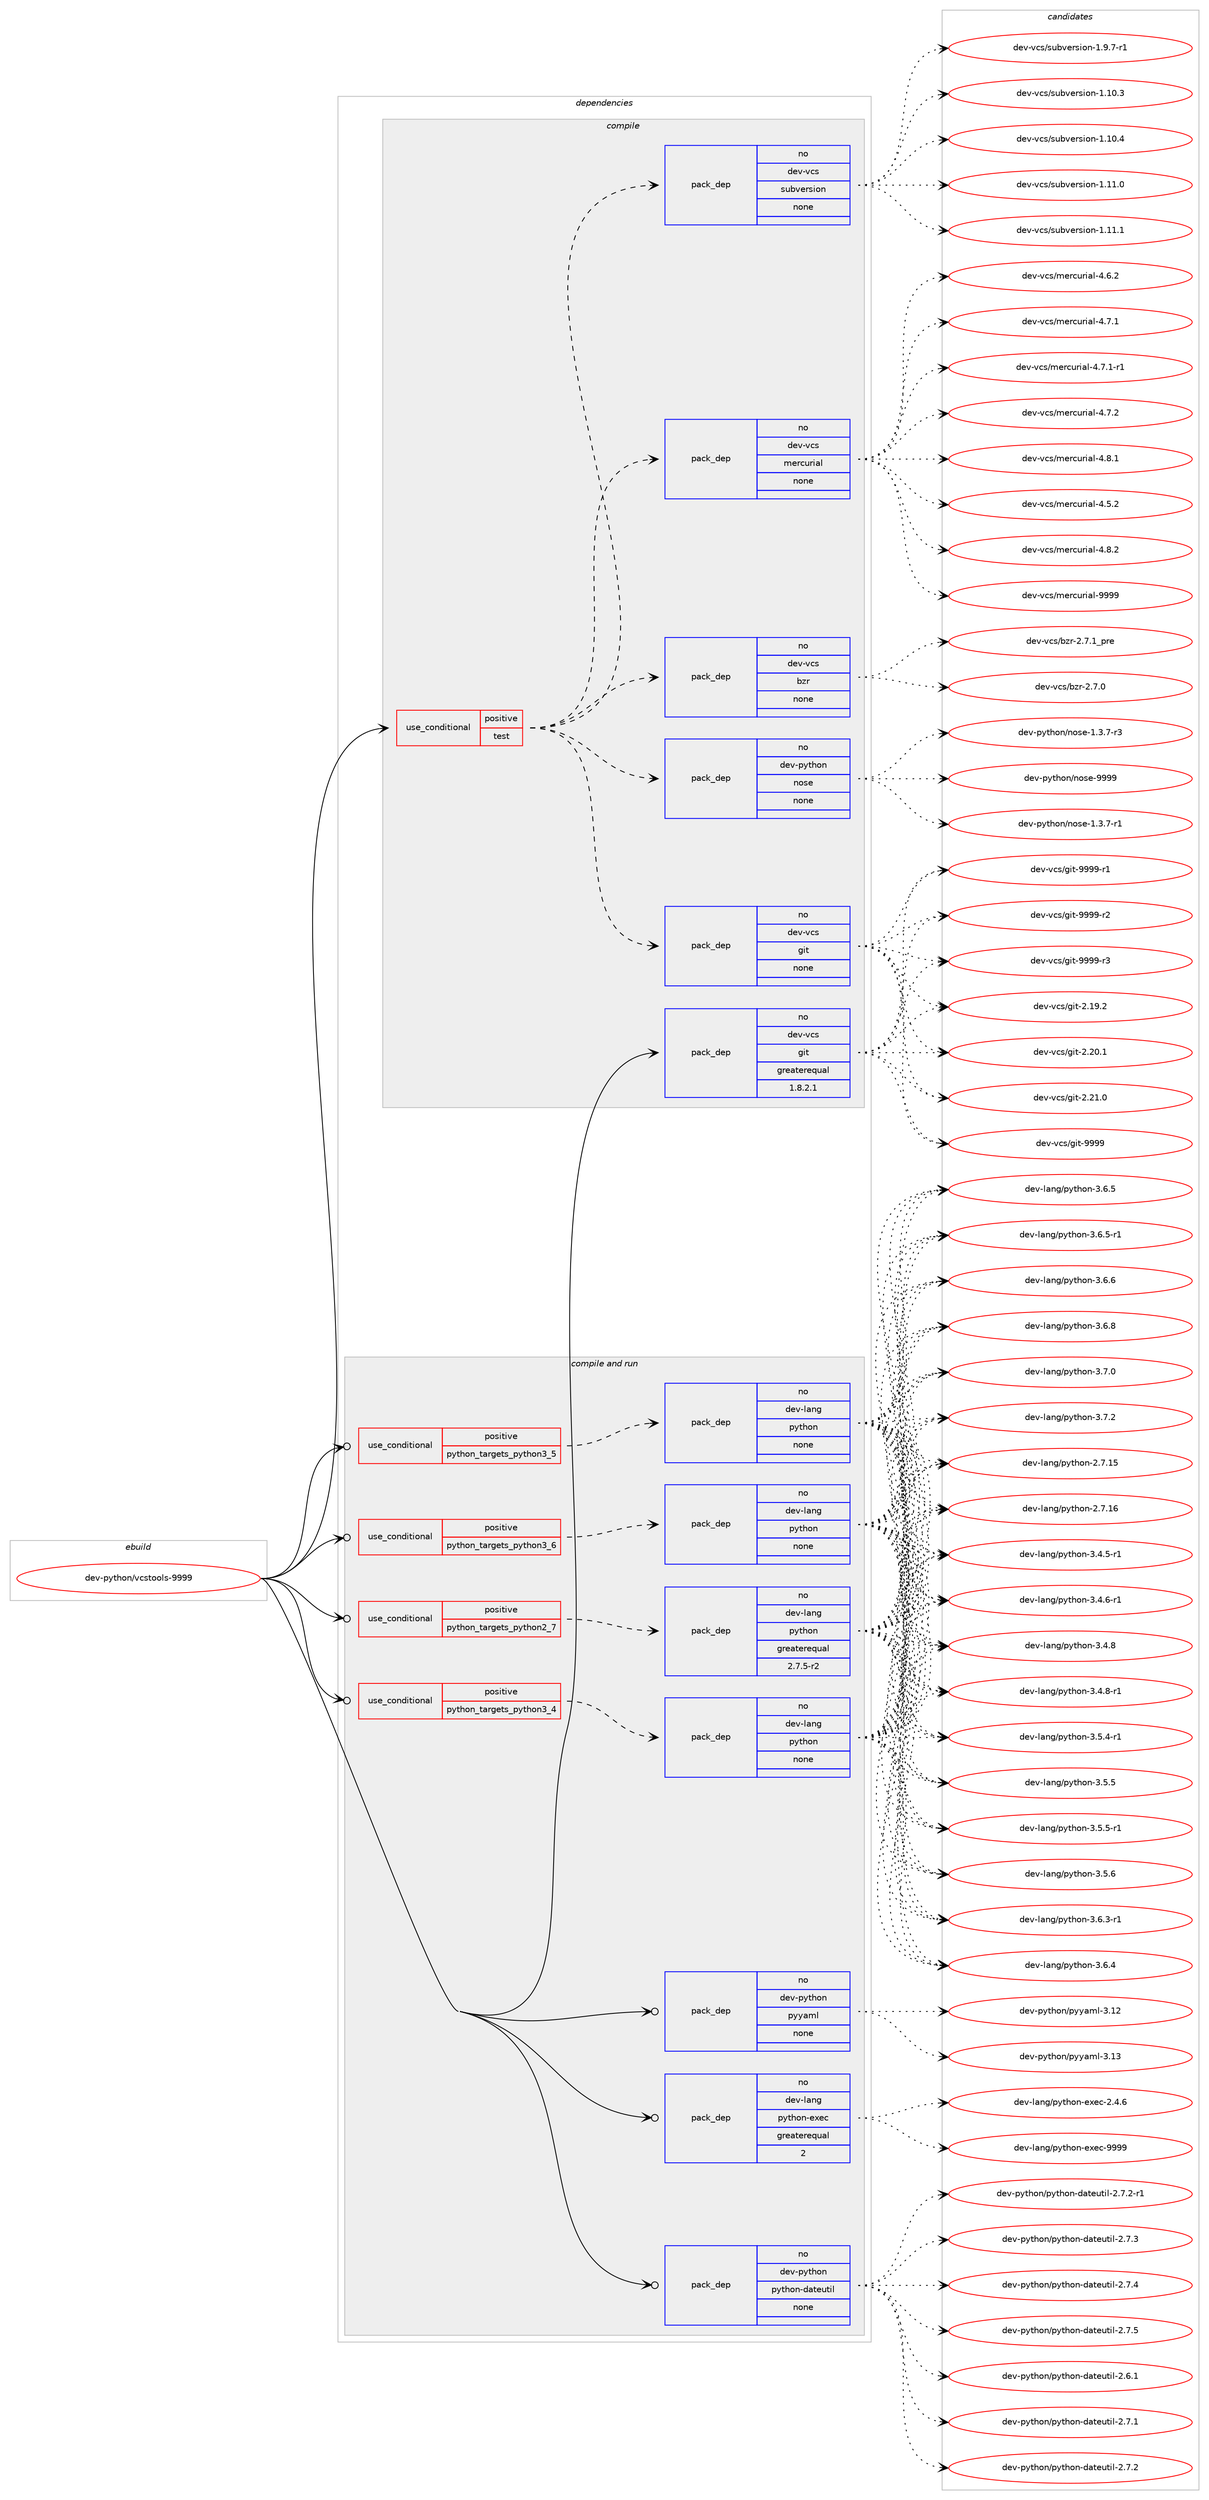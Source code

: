 digraph prolog {

# *************
# Graph options
# *************

newrank=true;
concentrate=true;
compound=true;
graph [rankdir=LR,fontname=Helvetica,fontsize=10,ranksep=1.5];#, ranksep=2.5, nodesep=0.2];
edge  [arrowhead=vee];
node  [fontname=Helvetica,fontsize=10];

# **********
# The ebuild
# **********

subgraph cluster_leftcol {
color=gray;
rank=same;
label=<<i>ebuild</i>>;
id [label="dev-python/vcstools-9999", color=red, width=4, href="../dev-python/vcstools-9999.svg"];
}

# ****************
# The dependencies
# ****************

subgraph cluster_midcol {
color=gray;
label=<<i>dependencies</i>>;
subgraph cluster_compile {
fillcolor="#eeeeee";
style=filled;
label=<<i>compile</i>>;
subgraph cond386421 {
dependency1446800 [label=<<TABLE BORDER="0" CELLBORDER="1" CELLSPACING="0" CELLPADDING="4"><TR><TD ROWSPAN="3" CELLPADDING="10">use_conditional</TD></TR><TR><TD>positive</TD></TR><TR><TD>test</TD></TR></TABLE>>, shape=none, color=red];
subgraph pack1037010 {
dependency1446801 [label=<<TABLE BORDER="0" CELLBORDER="1" CELLSPACING="0" CELLPADDING="4" WIDTH="220"><TR><TD ROWSPAN="6" CELLPADDING="30">pack_dep</TD></TR><TR><TD WIDTH="110">no</TD></TR><TR><TD>dev-python</TD></TR><TR><TD>nose</TD></TR><TR><TD>none</TD></TR><TR><TD></TD></TR></TABLE>>, shape=none, color=blue];
}
dependency1446800:e -> dependency1446801:w [weight=20,style="dashed",arrowhead="vee"];
subgraph pack1037011 {
dependency1446802 [label=<<TABLE BORDER="0" CELLBORDER="1" CELLSPACING="0" CELLPADDING="4" WIDTH="220"><TR><TD ROWSPAN="6" CELLPADDING="30">pack_dep</TD></TR><TR><TD WIDTH="110">no</TD></TR><TR><TD>dev-vcs</TD></TR><TR><TD>git</TD></TR><TR><TD>none</TD></TR><TR><TD></TD></TR></TABLE>>, shape=none, color=blue];
}
dependency1446800:e -> dependency1446802:w [weight=20,style="dashed",arrowhead="vee"];
subgraph pack1037012 {
dependency1446803 [label=<<TABLE BORDER="0" CELLBORDER="1" CELLSPACING="0" CELLPADDING="4" WIDTH="220"><TR><TD ROWSPAN="6" CELLPADDING="30">pack_dep</TD></TR><TR><TD WIDTH="110">no</TD></TR><TR><TD>dev-vcs</TD></TR><TR><TD>bzr</TD></TR><TR><TD>none</TD></TR><TR><TD></TD></TR></TABLE>>, shape=none, color=blue];
}
dependency1446800:e -> dependency1446803:w [weight=20,style="dashed",arrowhead="vee"];
subgraph pack1037013 {
dependency1446804 [label=<<TABLE BORDER="0" CELLBORDER="1" CELLSPACING="0" CELLPADDING="4" WIDTH="220"><TR><TD ROWSPAN="6" CELLPADDING="30">pack_dep</TD></TR><TR><TD WIDTH="110">no</TD></TR><TR><TD>dev-vcs</TD></TR><TR><TD>mercurial</TD></TR><TR><TD>none</TD></TR><TR><TD></TD></TR></TABLE>>, shape=none, color=blue];
}
dependency1446800:e -> dependency1446804:w [weight=20,style="dashed",arrowhead="vee"];
subgraph pack1037014 {
dependency1446805 [label=<<TABLE BORDER="0" CELLBORDER="1" CELLSPACING="0" CELLPADDING="4" WIDTH="220"><TR><TD ROWSPAN="6" CELLPADDING="30">pack_dep</TD></TR><TR><TD WIDTH="110">no</TD></TR><TR><TD>dev-vcs</TD></TR><TR><TD>subversion</TD></TR><TR><TD>none</TD></TR><TR><TD></TD></TR></TABLE>>, shape=none, color=blue];
}
dependency1446800:e -> dependency1446805:w [weight=20,style="dashed",arrowhead="vee"];
}
id:e -> dependency1446800:w [weight=20,style="solid",arrowhead="vee"];
subgraph pack1037015 {
dependency1446806 [label=<<TABLE BORDER="0" CELLBORDER="1" CELLSPACING="0" CELLPADDING="4" WIDTH="220"><TR><TD ROWSPAN="6" CELLPADDING="30">pack_dep</TD></TR><TR><TD WIDTH="110">no</TD></TR><TR><TD>dev-vcs</TD></TR><TR><TD>git</TD></TR><TR><TD>greaterequal</TD></TR><TR><TD>1.8.2.1</TD></TR></TABLE>>, shape=none, color=blue];
}
id:e -> dependency1446806:w [weight=20,style="solid",arrowhead="vee"];
}
subgraph cluster_compileandrun {
fillcolor="#eeeeee";
style=filled;
label=<<i>compile and run</i>>;
subgraph cond386422 {
dependency1446807 [label=<<TABLE BORDER="0" CELLBORDER="1" CELLSPACING="0" CELLPADDING="4"><TR><TD ROWSPAN="3" CELLPADDING="10">use_conditional</TD></TR><TR><TD>positive</TD></TR><TR><TD>python_targets_python2_7</TD></TR></TABLE>>, shape=none, color=red];
subgraph pack1037016 {
dependency1446808 [label=<<TABLE BORDER="0" CELLBORDER="1" CELLSPACING="0" CELLPADDING="4" WIDTH="220"><TR><TD ROWSPAN="6" CELLPADDING="30">pack_dep</TD></TR><TR><TD WIDTH="110">no</TD></TR><TR><TD>dev-lang</TD></TR><TR><TD>python</TD></TR><TR><TD>greaterequal</TD></TR><TR><TD>2.7.5-r2</TD></TR></TABLE>>, shape=none, color=blue];
}
dependency1446807:e -> dependency1446808:w [weight=20,style="dashed",arrowhead="vee"];
}
id:e -> dependency1446807:w [weight=20,style="solid",arrowhead="odotvee"];
subgraph cond386423 {
dependency1446809 [label=<<TABLE BORDER="0" CELLBORDER="1" CELLSPACING="0" CELLPADDING="4"><TR><TD ROWSPAN="3" CELLPADDING="10">use_conditional</TD></TR><TR><TD>positive</TD></TR><TR><TD>python_targets_python3_4</TD></TR></TABLE>>, shape=none, color=red];
subgraph pack1037017 {
dependency1446810 [label=<<TABLE BORDER="0" CELLBORDER="1" CELLSPACING="0" CELLPADDING="4" WIDTH="220"><TR><TD ROWSPAN="6" CELLPADDING="30">pack_dep</TD></TR><TR><TD WIDTH="110">no</TD></TR><TR><TD>dev-lang</TD></TR><TR><TD>python</TD></TR><TR><TD>none</TD></TR><TR><TD></TD></TR></TABLE>>, shape=none, color=blue];
}
dependency1446809:e -> dependency1446810:w [weight=20,style="dashed",arrowhead="vee"];
}
id:e -> dependency1446809:w [weight=20,style="solid",arrowhead="odotvee"];
subgraph cond386424 {
dependency1446811 [label=<<TABLE BORDER="0" CELLBORDER="1" CELLSPACING="0" CELLPADDING="4"><TR><TD ROWSPAN="3" CELLPADDING="10">use_conditional</TD></TR><TR><TD>positive</TD></TR><TR><TD>python_targets_python3_5</TD></TR></TABLE>>, shape=none, color=red];
subgraph pack1037018 {
dependency1446812 [label=<<TABLE BORDER="0" CELLBORDER="1" CELLSPACING="0" CELLPADDING="4" WIDTH="220"><TR><TD ROWSPAN="6" CELLPADDING="30">pack_dep</TD></TR><TR><TD WIDTH="110">no</TD></TR><TR><TD>dev-lang</TD></TR><TR><TD>python</TD></TR><TR><TD>none</TD></TR><TR><TD></TD></TR></TABLE>>, shape=none, color=blue];
}
dependency1446811:e -> dependency1446812:w [weight=20,style="dashed",arrowhead="vee"];
}
id:e -> dependency1446811:w [weight=20,style="solid",arrowhead="odotvee"];
subgraph cond386425 {
dependency1446813 [label=<<TABLE BORDER="0" CELLBORDER="1" CELLSPACING="0" CELLPADDING="4"><TR><TD ROWSPAN="3" CELLPADDING="10">use_conditional</TD></TR><TR><TD>positive</TD></TR><TR><TD>python_targets_python3_6</TD></TR></TABLE>>, shape=none, color=red];
subgraph pack1037019 {
dependency1446814 [label=<<TABLE BORDER="0" CELLBORDER="1" CELLSPACING="0" CELLPADDING="4" WIDTH="220"><TR><TD ROWSPAN="6" CELLPADDING="30">pack_dep</TD></TR><TR><TD WIDTH="110">no</TD></TR><TR><TD>dev-lang</TD></TR><TR><TD>python</TD></TR><TR><TD>none</TD></TR><TR><TD></TD></TR></TABLE>>, shape=none, color=blue];
}
dependency1446813:e -> dependency1446814:w [weight=20,style="dashed",arrowhead="vee"];
}
id:e -> dependency1446813:w [weight=20,style="solid",arrowhead="odotvee"];
subgraph pack1037020 {
dependency1446815 [label=<<TABLE BORDER="0" CELLBORDER="1" CELLSPACING="0" CELLPADDING="4" WIDTH="220"><TR><TD ROWSPAN="6" CELLPADDING="30">pack_dep</TD></TR><TR><TD WIDTH="110">no</TD></TR><TR><TD>dev-lang</TD></TR><TR><TD>python-exec</TD></TR><TR><TD>greaterequal</TD></TR><TR><TD>2</TD></TR></TABLE>>, shape=none, color=blue];
}
id:e -> dependency1446815:w [weight=20,style="solid",arrowhead="odotvee"];
subgraph pack1037021 {
dependency1446816 [label=<<TABLE BORDER="0" CELLBORDER="1" CELLSPACING="0" CELLPADDING="4" WIDTH="220"><TR><TD ROWSPAN="6" CELLPADDING="30">pack_dep</TD></TR><TR><TD WIDTH="110">no</TD></TR><TR><TD>dev-python</TD></TR><TR><TD>python-dateutil</TD></TR><TR><TD>none</TD></TR><TR><TD></TD></TR></TABLE>>, shape=none, color=blue];
}
id:e -> dependency1446816:w [weight=20,style="solid",arrowhead="odotvee"];
subgraph pack1037022 {
dependency1446817 [label=<<TABLE BORDER="0" CELLBORDER="1" CELLSPACING="0" CELLPADDING="4" WIDTH="220"><TR><TD ROWSPAN="6" CELLPADDING="30">pack_dep</TD></TR><TR><TD WIDTH="110">no</TD></TR><TR><TD>dev-python</TD></TR><TR><TD>pyyaml</TD></TR><TR><TD>none</TD></TR><TR><TD></TD></TR></TABLE>>, shape=none, color=blue];
}
id:e -> dependency1446817:w [weight=20,style="solid",arrowhead="odotvee"];
}
subgraph cluster_run {
fillcolor="#eeeeee";
style=filled;
label=<<i>run</i>>;
}
}

# **************
# The candidates
# **************

subgraph cluster_choices {
rank=same;
color=gray;
label=<<i>candidates</i>>;

subgraph choice1037010 {
color=black;
nodesep=1;
choice10010111845112121116104111110471101111151014549465146554511449 [label="dev-python/nose-1.3.7-r1", color=red, width=4,href="../dev-python/nose-1.3.7-r1.svg"];
choice10010111845112121116104111110471101111151014549465146554511451 [label="dev-python/nose-1.3.7-r3", color=red, width=4,href="../dev-python/nose-1.3.7-r3.svg"];
choice10010111845112121116104111110471101111151014557575757 [label="dev-python/nose-9999", color=red, width=4,href="../dev-python/nose-9999.svg"];
dependency1446801:e -> choice10010111845112121116104111110471101111151014549465146554511449:w [style=dotted,weight="100"];
dependency1446801:e -> choice10010111845112121116104111110471101111151014549465146554511451:w [style=dotted,weight="100"];
dependency1446801:e -> choice10010111845112121116104111110471101111151014557575757:w [style=dotted,weight="100"];
}
subgraph choice1037011 {
color=black;
nodesep=1;
choice10010111845118991154710310511645504649574650 [label="dev-vcs/git-2.19.2", color=red, width=4,href="../dev-vcs/git-2.19.2.svg"];
choice10010111845118991154710310511645504650484649 [label="dev-vcs/git-2.20.1", color=red, width=4,href="../dev-vcs/git-2.20.1.svg"];
choice10010111845118991154710310511645504650494648 [label="dev-vcs/git-2.21.0", color=red, width=4,href="../dev-vcs/git-2.21.0.svg"];
choice1001011184511899115471031051164557575757 [label="dev-vcs/git-9999", color=red, width=4,href="../dev-vcs/git-9999.svg"];
choice10010111845118991154710310511645575757574511449 [label="dev-vcs/git-9999-r1", color=red, width=4,href="../dev-vcs/git-9999-r1.svg"];
choice10010111845118991154710310511645575757574511450 [label="dev-vcs/git-9999-r2", color=red, width=4,href="../dev-vcs/git-9999-r2.svg"];
choice10010111845118991154710310511645575757574511451 [label="dev-vcs/git-9999-r3", color=red, width=4,href="../dev-vcs/git-9999-r3.svg"];
dependency1446802:e -> choice10010111845118991154710310511645504649574650:w [style=dotted,weight="100"];
dependency1446802:e -> choice10010111845118991154710310511645504650484649:w [style=dotted,weight="100"];
dependency1446802:e -> choice10010111845118991154710310511645504650494648:w [style=dotted,weight="100"];
dependency1446802:e -> choice1001011184511899115471031051164557575757:w [style=dotted,weight="100"];
dependency1446802:e -> choice10010111845118991154710310511645575757574511449:w [style=dotted,weight="100"];
dependency1446802:e -> choice10010111845118991154710310511645575757574511450:w [style=dotted,weight="100"];
dependency1446802:e -> choice10010111845118991154710310511645575757574511451:w [style=dotted,weight="100"];
}
subgraph choice1037012 {
color=black;
nodesep=1;
choice10010111845118991154798122114455046554648 [label="dev-vcs/bzr-2.7.0", color=red, width=4,href="../dev-vcs/bzr-2.7.0.svg"];
choice1001011184511899115479812211445504655464995112114101 [label="dev-vcs/bzr-2.7.1_pre", color=red, width=4,href="../dev-vcs/bzr-2.7.1_pre.svg"];
dependency1446803:e -> choice10010111845118991154798122114455046554648:w [style=dotted,weight="100"];
dependency1446803:e -> choice1001011184511899115479812211445504655464995112114101:w [style=dotted,weight="100"];
}
subgraph choice1037013 {
color=black;
nodesep=1;
choice1001011184511899115471091011149911711410597108455246534650 [label="dev-vcs/mercurial-4.5.2", color=red, width=4,href="../dev-vcs/mercurial-4.5.2.svg"];
choice1001011184511899115471091011149911711410597108455246544650 [label="dev-vcs/mercurial-4.6.2", color=red, width=4,href="../dev-vcs/mercurial-4.6.2.svg"];
choice1001011184511899115471091011149911711410597108455246554649 [label="dev-vcs/mercurial-4.7.1", color=red, width=4,href="../dev-vcs/mercurial-4.7.1.svg"];
choice10010111845118991154710910111499117114105971084552465546494511449 [label="dev-vcs/mercurial-4.7.1-r1", color=red, width=4,href="../dev-vcs/mercurial-4.7.1-r1.svg"];
choice1001011184511899115471091011149911711410597108455246554650 [label="dev-vcs/mercurial-4.7.2", color=red, width=4,href="../dev-vcs/mercurial-4.7.2.svg"];
choice1001011184511899115471091011149911711410597108455246564649 [label="dev-vcs/mercurial-4.8.1", color=red, width=4,href="../dev-vcs/mercurial-4.8.1.svg"];
choice1001011184511899115471091011149911711410597108455246564650 [label="dev-vcs/mercurial-4.8.2", color=red, width=4,href="../dev-vcs/mercurial-4.8.2.svg"];
choice10010111845118991154710910111499117114105971084557575757 [label="dev-vcs/mercurial-9999", color=red, width=4,href="../dev-vcs/mercurial-9999.svg"];
dependency1446804:e -> choice1001011184511899115471091011149911711410597108455246534650:w [style=dotted,weight="100"];
dependency1446804:e -> choice1001011184511899115471091011149911711410597108455246544650:w [style=dotted,weight="100"];
dependency1446804:e -> choice1001011184511899115471091011149911711410597108455246554649:w [style=dotted,weight="100"];
dependency1446804:e -> choice10010111845118991154710910111499117114105971084552465546494511449:w [style=dotted,weight="100"];
dependency1446804:e -> choice1001011184511899115471091011149911711410597108455246554650:w [style=dotted,weight="100"];
dependency1446804:e -> choice1001011184511899115471091011149911711410597108455246564649:w [style=dotted,weight="100"];
dependency1446804:e -> choice1001011184511899115471091011149911711410597108455246564650:w [style=dotted,weight="100"];
dependency1446804:e -> choice10010111845118991154710910111499117114105971084557575757:w [style=dotted,weight="100"];
}
subgraph choice1037014 {
color=black;
nodesep=1;
choice1001011184511899115471151179811810111411510511111045494649484651 [label="dev-vcs/subversion-1.10.3", color=red, width=4,href="../dev-vcs/subversion-1.10.3.svg"];
choice1001011184511899115471151179811810111411510511111045494649484652 [label="dev-vcs/subversion-1.10.4", color=red, width=4,href="../dev-vcs/subversion-1.10.4.svg"];
choice1001011184511899115471151179811810111411510511111045494649494648 [label="dev-vcs/subversion-1.11.0", color=red, width=4,href="../dev-vcs/subversion-1.11.0.svg"];
choice1001011184511899115471151179811810111411510511111045494649494649 [label="dev-vcs/subversion-1.11.1", color=red, width=4,href="../dev-vcs/subversion-1.11.1.svg"];
choice100101118451189911547115117981181011141151051111104549465746554511449 [label="dev-vcs/subversion-1.9.7-r1", color=red, width=4,href="../dev-vcs/subversion-1.9.7-r1.svg"];
dependency1446805:e -> choice1001011184511899115471151179811810111411510511111045494649484651:w [style=dotted,weight="100"];
dependency1446805:e -> choice1001011184511899115471151179811810111411510511111045494649484652:w [style=dotted,weight="100"];
dependency1446805:e -> choice1001011184511899115471151179811810111411510511111045494649494648:w [style=dotted,weight="100"];
dependency1446805:e -> choice1001011184511899115471151179811810111411510511111045494649494649:w [style=dotted,weight="100"];
dependency1446805:e -> choice100101118451189911547115117981181011141151051111104549465746554511449:w [style=dotted,weight="100"];
}
subgraph choice1037015 {
color=black;
nodesep=1;
choice10010111845118991154710310511645504649574650 [label="dev-vcs/git-2.19.2", color=red, width=4,href="../dev-vcs/git-2.19.2.svg"];
choice10010111845118991154710310511645504650484649 [label="dev-vcs/git-2.20.1", color=red, width=4,href="../dev-vcs/git-2.20.1.svg"];
choice10010111845118991154710310511645504650494648 [label="dev-vcs/git-2.21.0", color=red, width=4,href="../dev-vcs/git-2.21.0.svg"];
choice1001011184511899115471031051164557575757 [label="dev-vcs/git-9999", color=red, width=4,href="../dev-vcs/git-9999.svg"];
choice10010111845118991154710310511645575757574511449 [label="dev-vcs/git-9999-r1", color=red, width=4,href="../dev-vcs/git-9999-r1.svg"];
choice10010111845118991154710310511645575757574511450 [label="dev-vcs/git-9999-r2", color=red, width=4,href="../dev-vcs/git-9999-r2.svg"];
choice10010111845118991154710310511645575757574511451 [label="dev-vcs/git-9999-r3", color=red, width=4,href="../dev-vcs/git-9999-r3.svg"];
dependency1446806:e -> choice10010111845118991154710310511645504649574650:w [style=dotted,weight="100"];
dependency1446806:e -> choice10010111845118991154710310511645504650484649:w [style=dotted,weight="100"];
dependency1446806:e -> choice10010111845118991154710310511645504650494648:w [style=dotted,weight="100"];
dependency1446806:e -> choice1001011184511899115471031051164557575757:w [style=dotted,weight="100"];
dependency1446806:e -> choice10010111845118991154710310511645575757574511449:w [style=dotted,weight="100"];
dependency1446806:e -> choice10010111845118991154710310511645575757574511450:w [style=dotted,weight="100"];
dependency1446806:e -> choice10010111845118991154710310511645575757574511451:w [style=dotted,weight="100"];
}
subgraph choice1037016 {
color=black;
nodesep=1;
choice10010111845108971101034711212111610411111045504655464953 [label="dev-lang/python-2.7.15", color=red, width=4,href="../dev-lang/python-2.7.15.svg"];
choice10010111845108971101034711212111610411111045504655464954 [label="dev-lang/python-2.7.16", color=red, width=4,href="../dev-lang/python-2.7.16.svg"];
choice1001011184510897110103471121211161041111104551465246534511449 [label="dev-lang/python-3.4.5-r1", color=red, width=4,href="../dev-lang/python-3.4.5-r1.svg"];
choice1001011184510897110103471121211161041111104551465246544511449 [label="dev-lang/python-3.4.6-r1", color=red, width=4,href="../dev-lang/python-3.4.6-r1.svg"];
choice100101118451089711010347112121116104111110455146524656 [label="dev-lang/python-3.4.8", color=red, width=4,href="../dev-lang/python-3.4.8.svg"];
choice1001011184510897110103471121211161041111104551465246564511449 [label="dev-lang/python-3.4.8-r1", color=red, width=4,href="../dev-lang/python-3.4.8-r1.svg"];
choice1001011184510897110103471121211161041111104551465346524511449 [label="dev-lang/python-3.5.4-r1", color=red, width=4,href="../dev-lang/python-3.5.4-r1.svg"];
choice100101118451089711010347112121116104111110455146534653 [label="dev-lang/python-3.5.5", color=red, width=4,href="../dev-lang/python-3.5.5.svg"];
choice1001011184510897110103471121211161041111104551465346534511449 [label="dev-lang/python-3.5.5-r1", color=red, width=4,href="../dev-lang/python-3.5.5-r1.svg"];
choice100101118451089711010347112121116104111110455146534654 [label="dev-lang/python-3.5.6", color=red, width=4,href="../dev-lang/python-3.5.6.svg"];
choice1001011184510897110103471121211161041111104551465446514511449 [label="dev-lang/python-3.6.3-r1", color=red, width=4,href="../dev-lang/python-3.6.3-r1.svg"];
choice100101118451089711010347112121116104111110455146544652 [label="dev-lang/python-3.6.4", color=red, width=4,href="../dev-lang/python-3.6.4.svg"];
choice100101118451089711010347112121116104111110455146544653 [label="dev-lang/python-3.6.5", color=red, width=4,href="../dev-lang/python-3.6.5.svg"];
choice1001011184510897110103471121211161041111104551465446534511449 [label="dev-lang/python-3.6.5-r1", color=red, width=4,href="../dev-lang/python-3.6.5-r1.svg"];
choice100101118451089711010347112121116104111110455146544654 [label="dev-lang/python-3.6.6", color=red, width=4,href="../dev-lang/python-3.6.6.svg"];
choice100101118451089711010347112121116104111110455146544656 [label="dev-lang/python-3.6.8", color=red, width=4,href="../dev-lang/python-3.6.8.svg"];
choice100101118451089711010347112121116104111110455146554648 [label="dev-lang/python-3.7.0", color=red, width=4,href="../dev-lang/python-3.7.0.svg"];
choice100101118451089711010347112121116104111110455146554650 [label="dev-lang/python-3.7.2", color=red, width=4,href="../dev-lang/python-3.7.2.svg"];
dependency1446808:e -> choice10010111845108971101034711212111610411111045504655464953:w [style=dotted,weight="100"];
dependency1446808:e -> choice10010111845108971101034711212111610411111045504655464954:w [style=dotted,weight="100"];
dependency1446808:e -> choice1001011184510897110103471121211161041111104551465246534511449:w [style=dotted,weight="100"];
dependency1446808:e -> choice1001011184510897110103471121211161041111104551465246544511449:w [style=dotted,weight="100"];
dependency1446808:e -> choice100101118451089711010347112121116104111110455146524656:w [style=dotted,weight="100"];
dependency1446808:e -> choice1001011184510897110103471121211161041111104551465246564511449:w [style=dotted,weight="100"];
dependency1446808:e -> choice1001011184510897110103471121211161041111104551465346524511449:w [style=dotted,weight="100"];
dependency1446808:e -> choice100101118451089711010347112121116104111110455146534653:w [style=dotted,weight="100"];
dependency1446808:e -> choice1001011184510897110103471121211161041111104551465346534511449:w [style=dotted,weight="100"];
dependency1446808:e -> choice100101118451089711010347112121116104111110455146534654:w [style=dotted,weight="100"];
dependency1446808:e -> choice1001011184510897110103471121211161041111104551465446514511449:w [style=dotted,weight="100"];
dependency1446808:e -> choice100101118451089711010347112121116104111110455146544652:w [style=dotted,weight="100"];
dependency1446808:e -> choice100101118451089711010347112121116104111110455146544653:w [style=dotted,weight="100"];
dependency1446808:e -> choice1001011184510897110103471121211161041111104551465446534511449:w [style=dotted,weight="100"];
dependency1446808:e -> choice100101118451089711010347112121116104111110455146544654:w [style=dotted,weight="100"];
dependency1446808:e -> choice100101118451089711010347112121116104111110455146544656:w [style=dotted,weight="100"];
dependency1446808:e -> choice100101118451089711010347112121116104111110455146554648:w [style=dotted,weight="100"];
dependency1446808:e -> choice100101118451089711010347112121116104111110455146554650:w [style=dotted,weight="100"];
}
subgraph choice1037017 {
color=black;
nodesep=1;
choice10010111845108971101034711212111610411111045504655464953 [label="dev-lang/python-2.7.15", color=red, width=4,href="../dev-lang/python-2.7.15.svg"];
choice10010111845108971101034711212111610411111045504655464954 [label="dev-lang/python-2.7.16", color=red, width=4,href="../dev-lang/python-2.7.16.svg"];
choice1001011184510897110103471121211161041111104551465246534511449 [label="dev-lang/python-3.4.5-r1", color=red, width=4,href="../dev-lang/python-3.4.5-r1.svg"];
choice1001011184510897110103471121211161041111104551465246544511449 [label="dev-lang/python-3.4.6-r1", color=red, width=4,href="../dev-lang/python-3.4.6-r1.svg"];
choice100101118451089711010347112121116104111110455146524656 [label="dev-lang/python-3.4.8", color=red, width=4,href="../dev-lang/python-3.4.8.svg"];
choice1001011184510897110103471121211161041111104551465246564511449 [label="dev-lang/python-3.4.8-r1", color=red, width=4,href="../dev-lang/python-3.4.8-r1.svg"];
choice1001011184510897110103471121211161041111104551465346524511449 [label="dev-lang/python-3.5.4-r1", color=red, width=4,href="../dev-lang/python-3.5.4-r1.svg"];
choice100101118451089711010347112121116104111110455146534653 [label="dev-lang/python-3.5.5", color=red, width=4,href="../dev-lang/python-3.5.5.svg"];
choice1001011184510897110103471121211161041111104551465346534511449 [label="dev-lang/python-3.5.5-r1", color=red, width=4,href="../dev-lang/python-3.5.5-r1.svg"];
choice100101118451089711010347112121116104111110455146534654 [label="dev-lang/python-3.5.6", color=red, width=4,href="../dev-lang/python-3.5.6.svg"];
choice1001011184510897110103471121211161041111104551465446514511449 [label="dev-lang/python-3.6.3-r1", color=red, width=4,href="../dev-lang/python-3.6.3-r1.svg"];
choice100101118451089711010347112121116104111110455146544652 [label="dev-lang/python-3.6.4", color=red, width=4,href="../dev-lang/python-3.6.4.svg"];
choice100101118451089711010347112121116104111110455146544653 [label="dev-lang/python-3.6.5", color=red, width=4,href="../dev-lang/python-3.6.5.svg"];
choice1001011184510897110103471121211161041111104551465446534511449 [label="dev-lang/python-3.6.5-r1", color=red, width=4,href="../dev-lang/python-3.6.5-r1.svg"];
choice100101118451089711010347112121116104111110455146544654 [label="dev-lang/python-3.6.6", color=red, width=4,href="../dev-lang/python-3.6.6.svg"];
choice100101118451089711010347112121116104111110455146544656 [label="dev-lang/python-3.6.8", color=red, width=4,href="../dev-lang/python-3.6.8.svg"];
choice100101118451089711010347112121116104111110455146554648 [label="dev-lang/python-3.7.0", color=red, width=4,href="../dev-lang/python-3.7.0.svg"];
choice100101118451089711010347112121116104111110455146554650 [label="dev-lang/python-3.7.2", color=red, width=4,href="../dev-lang/python-3.7.2.svg"];
dependency1446810:e -> choice10010111845108971101034711212111610411111045504655464953:w [style=dotted,weight="100"];
dependency1446810:e -> choice10010111845108971101034711212111610411111045504655464954:w [style=dotted,weight="100"];
dependency1446810:e -> choice1001011184510897110103471121211161041111104551465246534511449:w [style=dotted,weight="100"];
dependency1446810:e -> choice1001011184510897110103471121211161041111104551465246544511449:w [style=dotted,weight="100"];
dependency1446810:e -> choice100101118451089711010347112121116104111110455146524656:w [style=dotted,weight="100"];
dependency1446810:e -> choice1001011184510897110103471121211161041111104551465246564511449:w [style=dotted,weight="100"];
dependency1446810:e -> choice1001011184510897110103471121211161041111104551465346524511449:w [style=dotted,weight="100"];
dependency1446810:e -> choice100101118451089711010347112121116104111110455146534653:w [style=dotted,weight="100"];
dependency1446810:e -> choice1001011184510897110103471121211161041111104551465346534511449:w [style=dotted,weight="100"];
dependency1446810:e -> choice100101118451089711010347112121116104111110455146534654:w [style=dotted,weight="100"];
dependency1446810:e -> choice1001011184510897110103471121211161041111104551465446514511449:w [style=dotted,weight="100"];
dependency1446810:e -> choice100101118451089711010347112121116104111110455146544652:w [style=dotted,weight="100"];
dependency1446810:e -> choice100101118451089711010347112121116104111110455146544653:w [style=dotted,weight="100"];
dependency1446810:e -> choice1001011184510897110103471121211161041111104551465446534511449:w [style=dotted,weight="100"];
dependency1446810:e -> choice100101118451089711010347112121116104111110455146544654:w [style=dotted,weight="100"];
dependency1446810:e -> choice100101118451089711010347112121116104111110455146544656:w [style=dotted,weight="100"];
dependency1446810:e -> choice100101118451089711010347112121116104111110455146554648:w [style=dotted,weight="100"];
dependency1446810:e -> choice100101118451089711010347112121116104111110455146554650:w [style=dotted,weight="100"];
}
subgraph choice1037018 {
color=black;
nodesep=1;
choice10010111845108971101034711212111610411111045504655464953 [label="dev-lang/python-2.7.15", color=red, width=4,href="../dev-lang/python-2.7.15.svg"];
choice10010111845108971101034711212111610411111045504655464954 [label="dev-lang/python-2.7.16", color=red, width=4,href="../dev-lang/python-2.7.16.svg"];
choice1001011184510897110103471121211161041111104551465246534511449 [label="dev-lang/python-3.4.5-r1", color=red, width=4,href="../dev-lang/python-3.4.5-r1.svg"];
choice1001011184510897110103471121211161041111104551465246544511449 [label="dev-lang/python-3.4.6-r1", color=red, width=4,href="../dev-lang/python-3.4.6-r1.svg"];
choice100101118451089711010347112121116104111110455146524656 [label="dev-lang/python-3.4.8", color=red, width=4,href="../dev-lang/python-3.4.8.svg"];
choice1001011184510897110103471121211161041111104551465246564511449 [label="dev-lang/python-3.4.8-r1", color=red, width=4,href="../dev-lang/python-3.4.8-r1.svg"];
choice1001011184510897110103471121211161041111104551465346524511449 [label="dev-lang/python-3.5.4-r1", color=red, width=4,href="../dev-lang/python-3.5.4-r1.svg"];
choice100101118451089711010347112121116104111110455146534653 [label="dev-lang/python-3.5.5", color=red, width=4,href="../dev-lang/python-3.5.5.svg"];
choice1001011184510897110103471121211161041111104551465346534511449 [label="dev-lang/python-3.5.5-r1", color=red, width=4,href="../dev-lang/python-3.5.5-r1.svg"];
choice100101118451089711010347112121116104111110455146534654 [label="dev-lang/python-3.5.6", color=red, width=4,href="../dev-lang/python-3.5.6.svg"];
choice1001011184510897110103471121211161041111104551465446514511449 [label="dev-lang/python-3.6.3-r1", color=red, width=4,href="../dev-lang/python-3.6.3-r1.svg"];
choice100101118451089711010347112121116104111110455146544652 [label="dev-lang/python-3.6.4", color=red, width=4,href="../dev-lang/python-3.6.4.svg"];
choice100101118451089711010347112121116104111110455146544653 [label="dev-lang/python-3.6.5", color=red, width=4,href="../dev-lang/python-3.6.5.svg"];
choice1001011184510897110103471121211161041111104551465446534511449 [label="dev-lang/python-3.6.5-r1", color=red, width=4,href="../dev-lang/python-3.6.5-r1.svg"];
choice100101118451089711010347112121116104111110455146544654 [label="dev-lang/python-3.6.6", color=red, width=4,href="../dev-lang/python-3.6.6.svg"];
choice100101118451089711010347112121116104111110455146544656 [label="dev-lang/python-3.6.8", color=red, width=4,href="../dev-lang/python-3.6.8.svg"];
choice100101118451089711010347112121116104111110455146554648 [label="dev-lang/python-3.7.0", color=red, width=4,href="../dev-lang/python-3.7.0.svg"];
choice100101118451089711010347112121116104111110455146554650 [label="dev-lang/python-3.7.2", color=red, width=4,href="../dev-lang/python-3.7.2.svg"];
dependency1446812:e -> choice10010111845108971101034711212111610411111045504655464953:w [style=dotted,weight="100"];
dependency1446812:e -> choice10010111845108971101034711212111610411111045504655464954:w [style=dotted,weight="100"];
dependency1446812:e -> choice1001011184510897110103471121211161041111104551465246534511449:w [style=dotted,weight="100"];
dependency1446812:e -> choice1001011184510897110103471121211161041111104551465246544511449:w [style=dotted,weight="100"];
dependency1446812:e -> choice100101118451089711010347112121116104111110455146524656:w [style=dotted,weight="100"];
dependency1446812:e -> choice1001011184510897110103471121211161041111104551465246564511449:w [style=dotted,weight="100"];
dependency1446812:e -> choice1001011184510897110103471121211161041111104551465346524511449:w [style=dotted,weight="100"];
dependency1446812:e -> choice100101118451089711010347112121116104111110455146534653:w [style=dotted,weight="100"];
dependency1446812:e -> choice1001011184510897110103471121211161041111104551465346534511449:w [style=dotted,weight="100"];
dependency1446812:e -> choice100101118451089711010347112121116104111110455146534654:w [style=dotted,weight="100"];
dependency1446812:e -> choice1001011184510897110103471121211161041111104551465446514511449:w [style=dotted,weight="100"];
dependency1446812:e -> choice100101118451089711010347112121116104111110455146544652:w [style=dotted,weight="100"];
dependency1446812:e -> choice100101118451089711010347112121116104111110455146544653:w [style=dotted,weight="100"];
dependency1446812:e -> choice1001011184510897110103471121211161041111104551465446534511449:w [style=dotted,weight="100"];
dependency1446812:e -> choice100101118451089711010347112121116104111110455146544654:w [style=dotted,weight="100"];
dependency1446812:e -> choice100101118451089711010347112121116104111110455146544656:w [style=dotted,weight="100"];
dependency1446812:e -> choice100101118451089711010347112121116104111110455146554648:w [style=dotted,weight="100"];
dependency1446812:e -> choice100101118451089711010347112121116104111110455146554650:w [style=dotted,weight="100"];
}
subgraph choice1037019 {
color=black;
nodesep=1;
choice10010111845108971101034711212111610411111045504655464953 [label="dev-lang/python-2.7.15", color=red, width=4,href="../dev-lang/python-2.7.15.svg"];
choice10010111845108971101034711212111610411111045504655464954 [label="dev-lang/python-2.7.16", color=red, width=4,href="../dev-lang/python-2.7.16.svg"];
choice1001011184510897110103471121211161041111104551465246534511449 [label="dev-lang/python-3.4.5-r1", color=red, width=4,href="../dev-lang/python-3.4.5-r1.svg"];
choice1001011184510897110103471121211161041111104551465246544511449 [label="dev-lang/python-3.4.6-r1", color=red, width=4,href="../dev-lang/python-3.4.6-r1.svg"];
choice100101118451089711010347112121116104111110455146524656 [label="dev-lang/python-3.4.8", color=red, width=4,href="../dev-lang/python-3.4.8.svg"];
choice1001011184510897110103471121211161041111104551465246564511449 [label="dev-lang/python-3.4.8-r1", color=red, width=4,href="../dev-lang/python-3.4.8-r1.svg"];
choice1001011184510897110103471121211161041111104551465346524511449 [label="dev-lang/python-3.5.4-r1", color=red, width=4,href="../dev-lang/python-3.5.4-r1.svg"];
choice100101118451089711010347112121116104111110455146534653 [label="dev-lang/python-3.5.5", color=red, width=4,href="../dev-lang/python-3.5.5.svg"];
choice1001011184510897110103471121211161041111104551465346534511449 [label="dev-lang/python-3.5.5-r1", color=red, width=4,href="../dev-lang/python-3.5.5-r1.svg"];
choice100101118451089711010347112121116104111110455146534654 [label="dev-lang/python-3.5.6", color=red, width=4,href="../dev-lang/python-3.5.6.svg"];
choice1001011184510897110103471121211161041111104551465446514511449 [label="dev-lang/python-3.6.3-r1", color=red, width=4,href="../dev-lang/python-3.6.3-r1.svg"];
choice100101118451089711010347112121116104111110455146544652 [label="dev-lang/python-3.6.4", color=red, width=4,href="../dev-lang/python-3.6.4.svg"];
choice100101118451089711010347112121116104111110455146544653 [label="dev-lang/python-3.6.5", color=red, width=4,href="../dev-lang/python-3.6.5.svg"];
choice1001011184510897110103471121211161041111104551465446534511449 [label="dev-lang/python-3.6.5-r1", color=red, width=4,href="../dev-lang/python-3.6.5-r1.svg"];
choice100101118451089711010347112121116104111110455146544654 [label="dev-lang/python-3.6.6", color=red, width=4,href="../dev-lang/python-3.6.6.svg"];
choice100101118451089711010347112121116104111110455146544656 [label="dev-lang/python-3.6.8", color=red, width=4,href="../dev-lang/python-3.6.8.svg"];
choice100101118451089711010347112121116104111110455146554648 [label="dev-lang/python-3.7.0", color=red, width=4,href="../dev-lang/python-3.7.0.svg"];
choice100101118451089711010347112121116104111110455146554650 [label="dev-lang/python-3.7.2", color=red, width=4,href="../dev-lang/python-3.7.2.svg"];
dependency1446814:e -> choice10010111845108971101034711212111610411111045504655464953:w [style=dotted,weight="100"];
dependency1446814:e -> choice10010111845108971101034711212111610411111045504655464954:w [style=dotted,weight="100"];
dependency1446814:e -> choice1001011184510897110103471121211161041111104551465246534511449:w [style=dotted,weight="100"];
dependency1446814:e -> choice1001011184510897110103471121211161041111104551465246544511449:w [style=dotted,weight="100"];
dependency1446814:e -> choice100101118451089711010347112121116104111110455146524656:w [style=dotted,weight="100"];
dependency1446814:e -> choice1001011184510897110103471121211161041111104551465246564511449:w [style=dotted,weight="100"];
dependency1446814:e -> choice1001011184510897110103471121211161041111104551465346524511449:w [style=dotted,weight="100"];
dependency1446814:e -> choice100101118451089711010347112121116104111110455146534653:w [style=dotted,weight="100"];
dependency1446814:e -> choice1001011184510897110103471121211161041111104551465346534511449:w [style=dotted,weight="100"];
dependency1446814:e -> choice100101118451089711010347112121116104111110455146534654:w [style=dotted,weight="100"];
dependency1446814:e -> choice1001011184510897110103471121211161041111104551465446514511449:w [style=dotted,weight="100"];
dependency1446814:e -> choice100101118451089711010347112121116104111110455146544652:w [style=dotted,weight="100"];
dependency1446814:e -> choice100101118451089711010347112121116104111110455146544653:w [style=dotted,weight="100"];
dependency1446814:e -> choice1001011184510897110103471121211161041111104551465446534511449:w [style=dotted,weight="100"];
dependency1446814:e -> choice100101118451089711010347112121116104111110455146544654:w [style=dotted,weight="100"];
dependency1446814:e -> choice100101118451089711010347112121116104111110455146544656:w [style=dotted,weight="100"];
dependency1446814:e -> choice100101118451089711010347112121116104111110455146554648:w [style=dotted,weight="100"];
dependency1446814:e -> choice100101118451089711010347112121116104111110455146554650:w [style=dotted,weight="100"];
}
subgraph choice1037020 {
color=black;
nodesep=1;
choice1001011184510897110103471121211161041111104510112010199455046524654 [label="dev-lang/python-exec-2.4.6", color=red, width=4,href="../dev-lang/python-exec-2.4.6.svg"];
choice10010111845108971101034711212111610411111045101120101994557575757 [label="dev-lang/python-exec-9999", color=red, width=4,href="../dev-lang/python-exec-9999.svg"];
dependency1446815:e -> choice1001011184510897110103471121211161041111104510112010199455046524654:w [style=dotted,weight="100"];
dependency1446815:e -> choice10010111845108971101034711212111610411111045101120101994557575757:w [style=dotted,weight="100"];
}
subgraph choice1037021 {
color=black;
nodesep=1;
choice10010111845112121116104111110471121211161041111104510097116101117116105108455046544649 [label="dev-python/python-dateutil-2.6.1", color=red, width=4,href="../dev-python/python-dateutil-2.6.1.svg"];
choice10010111845112121116104111110471121211161041111104510097116101117116105108455046554649 [label="dev-python/python-dateutil-2.7.1", color=red, width=4,href="../dev-python/python-dateutil-2.7.1.svg"];
choice10010111845112121116104111110471121211161041111104510097116101117116105108455046554650 [label="dev-python/python-dateutil-2.7.2", color=red, width=4,href="../dev-python/python-dateutil-2.7.2.svg"];
choice100101118451121211161041111104711212111610411111045100971161011171161051084550465546504511449 [label="dev-python/python-dateutil-2.7.2-r1", color=red, width=4,href="../dev-python/python-dateutil-2.7.2-r1.svg"];
choice10010111845112121116104111110471121211161041111104510097116101117116105108455046554651 [label="dev-python/python-dateutil-2.7.3", color=red, width=4,href="../dev-python/python-dateutil-2.7.3.svg"];
choice10010111845112121116104111110471121211161041111104510097116101117116105108455046554652 [label="dev-python/python-dateutil-2.7.4", color=red, width=4,href="../dev-python/python-dateutil-2.7.4.svg"];
choice10010111845112121116104111110471121211161041111104510097116101117116105108455046554653 [label="dev-python/python-dateutil-2.7.5", color=red, width=4,href="../dev-python/python-dateutil-2.7.5.svg"];
dependency1446816:e -> choice10010111845112121116104111110471121211161041111104510097116101117116105108455046544649:w [style=dotted,weight="100"];
dependency1446816:e -> choice10010111845112121116104111110471121211161041111104510097116101117116105108455046554649:w [style=dotted,weight="100"];
dependency1446816:e -> choice10010111845112121116104111110471121211161041111104510097116101117116105108455046554650:w [style=dotted,weight="100"];
dependency1446816:e -> choice100101118451121211161041111104711212111610411111045100971161011171161051084550465546504511449:w [style=dotted,weight="100"];
dependency1446816:e -> choice10010111845112121116104111110471121211161041111104510097116101117116105108455046554651:w [style=dotted,weight="100"];
dependency1446816:e -> choice10010111845112121116104111110471121211161041111104510097116101117116105108455046554652:w [style=dotted,weight="100"];
dependency1446816:e -> choice10010111845112121116104111110471121211161041111104510097116101117116105108455046554653:w [style=dotted,weight="100"];
}
subgraph choice1037022 {
color=black;
nodesep=1;
choice1001011184511212111610411111047112121121971091084551464950 [label="dev-python/pyyaml-3.12", color=red, width=4,href="../dev-python/pyyaml-3.12.svg"];
choice1001011184511212111610411111047112121121971091084551464951 [label="dev-python/pyyaml-3.13", color=red, width=4,href="../dev-python/pyyaml-3.13.svg"];
dependency1446817:e -> choice1001011184511212111610411111047112121121971091084551464950:w [style=dotted,weight="100"];
dependency1446817:e -> choice1001011184511212111610411111047112121121971091084551464951:w [style=dotted,weight="100"];
}
}

}
